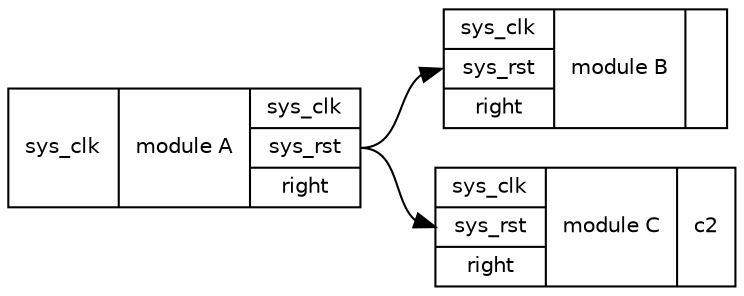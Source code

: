 digraph sample {
   graph [rankdir = LR];
   node [shape = record, height = 0.01,
         fontname = "Helvetica", fontsize = 10];
   a [label = "{<sys_clk> sys_clk|module A|{<sys_clk> sys_clk|<sys_rst> sys_rst|<p_right> right}}"];
   b [label = "{{<sys_clk> sys_clk|<sys_rst> sys_rst|right}|module B|}"];
   c [label = "{{<sys_clk> sys_clk|<sys_rst> sys_rst|right}|module C|c2}"];
   a:sys_rst -> b:sys_rst;
   a:sys_rst -> c:sys_rst;
}
